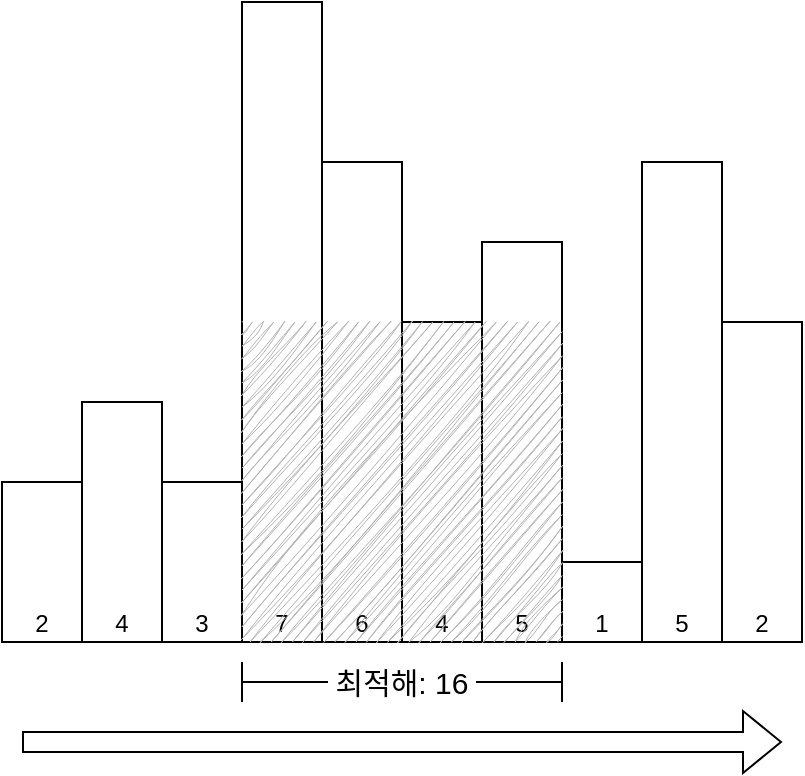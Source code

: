 <mxfile version="22.1.11" type="device">
  <diagram name="페이지-1" id="iVZi0nG8SM7Xhvu1qWq1">
    <mxGraphModel dx="1050" dy="644" grid="1" gridSize="10" guides="1" tooltips="1" connect="1" arrows="1" fold="1" page="1" pageScale="1" pageWidth="827" pageHeight="1169" math="0" shadow="0">
      <root>
        <mxCell id="0" />
        <mxCell id="1" parent="0" />
        <mxCell id="rmgWVKdF0Q6B7slL_YuL-1" value="2" style="rounded=0;whiteSpace=wrap;html=1;verticalAlign=bottom;" parent="1" vertex="1">
          <mxGeometry x="40" y="280" width="40" height="80" as="geometry" />
        </mxCell>
        <mxCell id="rmgWVKdF0Q6B7slL_YuL-2" value="4" style="rounded=0;whiteSpace=wrap;html=1;verticalAlign=bottom;" parent="1" vertex="1">
          <mxGeometry x="80" y="240" width="40" height="120" as="geometry" />
        </mxCell>
        <mxCell id="rmgWVKdF0Q6B7slL_YuL-3" value="3" style="rounded=0;whiteSpace=wrap;html=1;verticalAlign=bottom;" parent="1" vertex="1">
          <mxGeometry x="120" y="280" width="40" height="80" as="geometry" />
        </mxCell>
        <mxCell id="rmgWVKdF0Q6B7slL_YuL-4" value="7" style="rounded=0;whiteSpace=wrap;html=1;verticalAlign=bottom;" parent="1" vertex="1">
          <mxGeometry x="160" y="40" width="40" height="320" as="geometry" />
        </mxCell>
        <mxCell id="rmgWVKdF0Q6B7slL_YuL-5" value="6" style="rounded=0;whiteSpace=wrap;html=1;verticalAlign=bottom;" parent="1" vertex="1">
          <mxGeometry x="200" y="120" width="40" height="240" as="geometry" />
        </mxCell>
        <mxCell id="rmgWVKdF0Q6B7slL_YuL-6" value="4" style="rounded=0;whiteSpace=wrap;html=1;verticalAlign=bottom;" parent="1" vertex="1">
          <mxGeometry x="240" y="200" width="40" height="160" as="geometry" />
        </mxCell>
        <mxCell id="rmgWVKdF0Q6B7slL_YuL-7" value="5" style="rounded=0;whiteSpace=wrap;html=1;verticalAlign=bottom;" parent="1" vertex="1">
          <mxGeometry x="280" y="160" width="40" height="200" as="geometry" />
        </mxCell>
        <mxCell id="zKlHlawtImF1Grhgapju-1" value="" style="edgeStyle=orthogonalEdgeStyle;rounded=0;orthogonalLoop=1;jettySize=auto;html=1;verticalAlign=bottom;" parent="1" source="rmgWVKdF0Q6B7slL_YuL-8" target="rmgWVKdF0Q6B7slL_YuL-10" edge="1">
          <mxGeometry relative="1" as="geometry" />
        </mxCell>
        <mxCell id="rmgWVKdF0Q6B7slL_YuL-8" value="1" style="rounded=0;whiteSpace=wrap;html=1;verticalAlign=bottom;" parent="1" vertex="1">
          <mxGeometry x="320" y="320" width="40" height="40" as="geometry" />
        </mxCell>
        <mxCell id="rmgWVKdF0Q6B7slL_YuL-9" value="5" style="rounded=0;whiteSpace=wrap;html=1;verticalAlign=bottom;" parent="1" vertex="1">
          <mxGeometry x="360" y="120" width="40" height="240" as="geometry" />
        </mxCell>
        <mxCell id="rmgWVKdF0Q6B7slL_YuL-10" value="2" style="rounded=0;whiteSpace=wrap;html=1;verticalAlign=bottom;" parent="1" vertex="1">
          <mxGeometry x="400" y="200" width="40" height="160" as="geometry" />
        </mxCell>
        <mxCell id="zKlHlawtImF1Grhgapju-2" value="" style="rounded=0;whiteSpace=wrap;html=1;fillColor=#B3B3B3;sketch=1;curveFitting=1;jiggle=2;strokeColor=none;" parent="1" vertex="1">
          <mxGeometry x="160" y="200" width="160" height="160" as="geometry" />
        </mxCell>
        <mxCell id="zKlHlawtImF1Grhgapju-3" value="&amp;nbsp;최적해: 16&amp;nbsp;" style="shape=crossbar;whiteSpace=wrap;html=1;rounded=1;labelBackgroundColor=default;fontSize=15;verticalAlign=middle;align=center;" parent="1" vertex="1">
          <mxGeometry x="160" y="370" width="160" height="20" as="geometry" />
        </mxCell>
        <mxCell id="zKlHlawtImF1Grhgapju-4" value="" style="shape=flexArrow;endArrow=classic;html=1;rounded=0;" parent="1" edge="1">
          <mxGeometry width="50" height="50" relative="1" as="geometry">
            <mxPoint x="50" y="410" as="sourcePoint" />
            <mxPoint x="430" y="410" as="targetPoint" />
          </mxGeometry>
        </mxCell>
      </root>
    </mxGraphModel>
  </diagram>
</mxfile>
